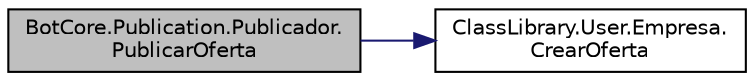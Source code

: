 digraph "BotCore.Publication.Publicador.PublicarOferta"
{
 // INTERACTIVE_SVG=YES
 // LATEX_PDF_SIZE
  edge [fontname="Helvetica",fontsize="10",labelfontname="Helvetica",labelfontsize="10"];
  node [fontname="Helvetica",fontsize="10",shape=record];
  rankdir="LR";
  Node1 [label="BotCore.Publication.Publicador.\lPublicarOferta",height=0.2,width=0.4,color="black", fillcolor="grey75", style="filled", fontcolor="black",tooltip="Crea y persiste en memoria la publicación."];
  Node1 -> Node2 [color="midnightblue",fontsize="10",style="solid",fontname="Helvetica"];
  Node2 [label="ClassLibrary.User.Empresa.\lCrearOferta",height=0.2,width=0.4,color="black", fillcolor="white", style="filled",URL="$classClassLibrary_1_1User_1_1Empresa.html#a7156d6ed99a7695cbbd574550519535f",tooltip="Método creador y publicador de una publicación."];
}
